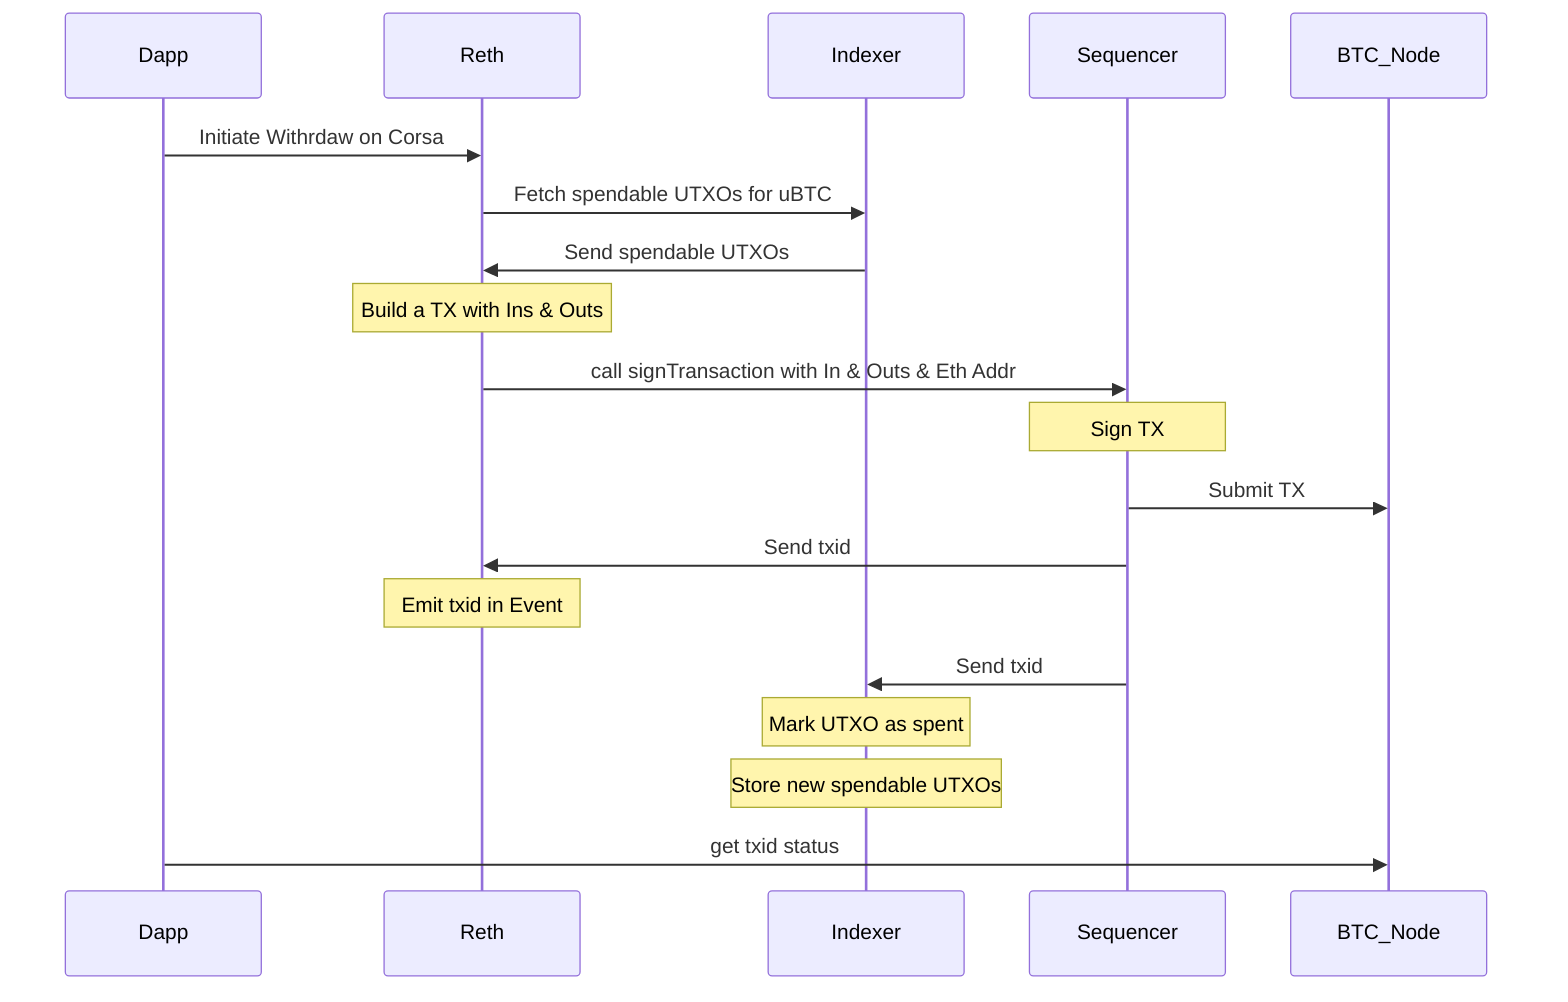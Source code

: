 sequenceDiagram
    participant Dapp
    participant Reth
    participant Indexer
    participant Sequencer
    participant BTC_Node

    Dapp->>Reth: Initiate Withrdaw on Corsa
    Reth->>Indexer: Fetch spendable UTXOs for uBTC
    Indexer->>Reth: Send spendable UTXOs
    Note over Reth: Build a TX with Ins & Outs
    Reth->>Sequencer: call signTransaction with In & Outs & Eth Addr
    Note over Sequencer: Sign TX
    Sequencer->>BTC_Node: Submit TX
    Sequencer->>Reth: Send txid
    Note over Reth: Emit txid in Event
    Sequencer->>Indexer: Send txid
    Note over Indexer: Mark UTXO as spent
    Note over Indexer: Store new spendable UTXOs
    Dapp->>BTC_Node: get txid status